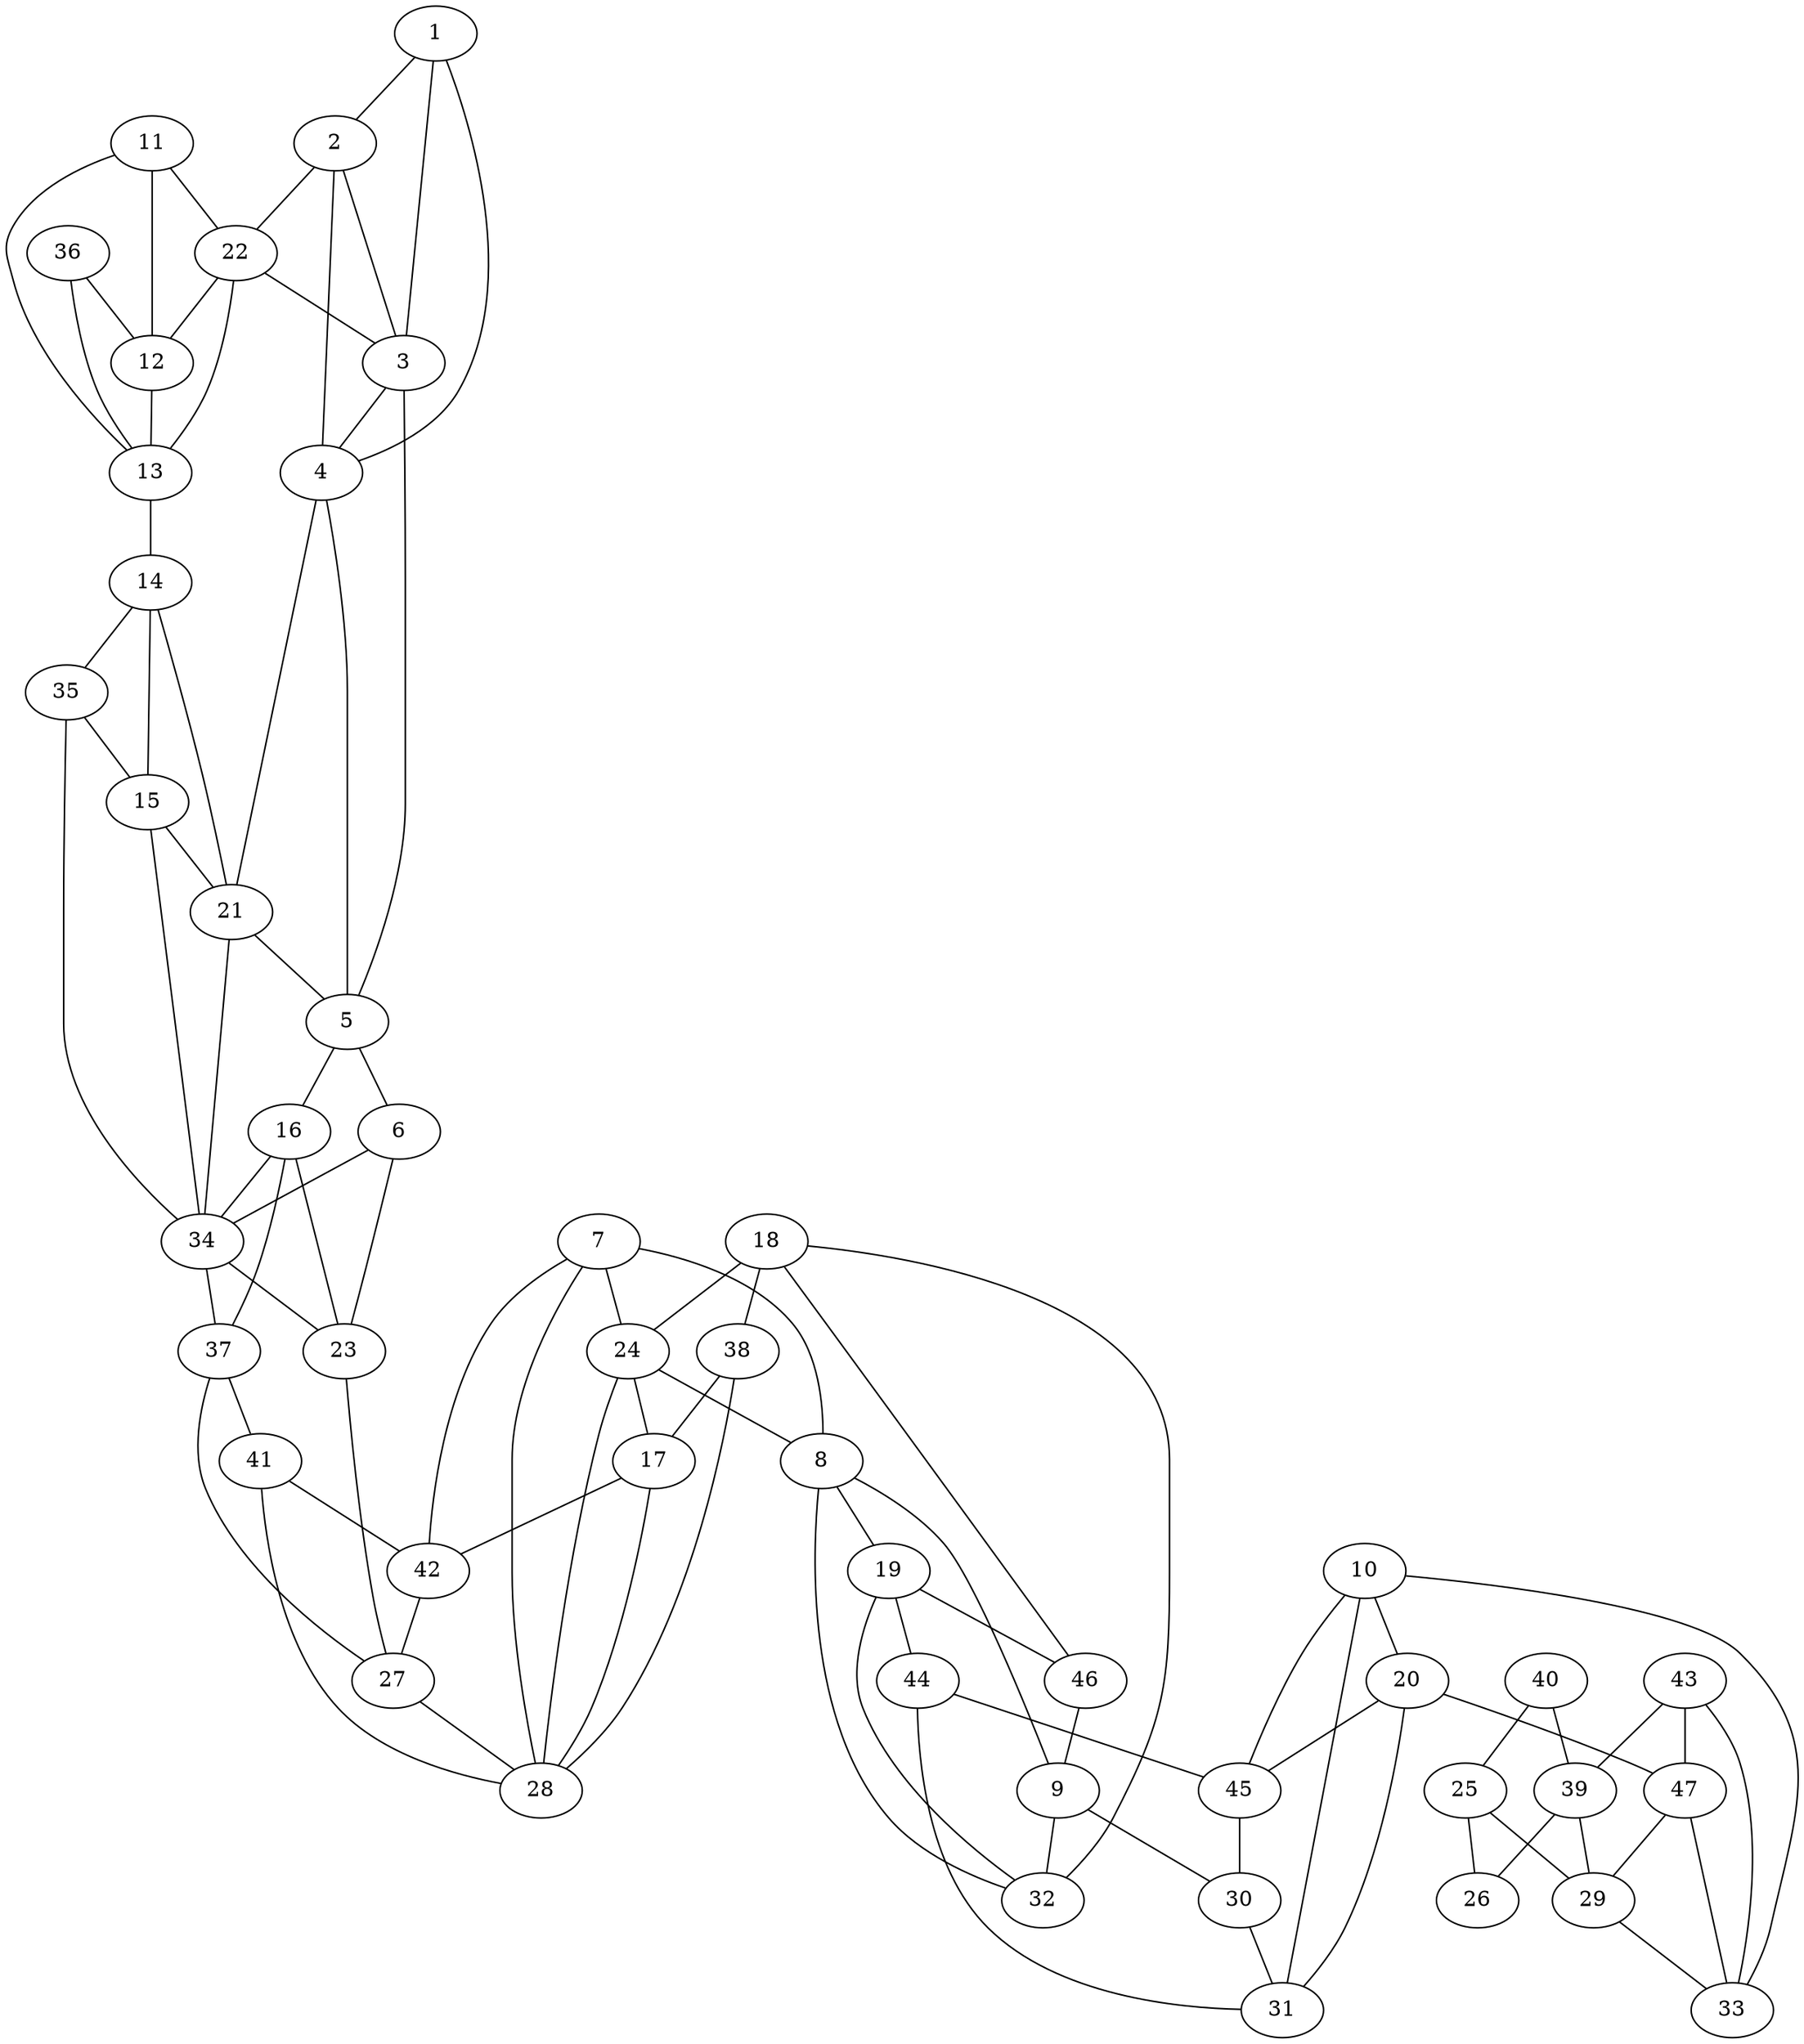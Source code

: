 graph pdb1m0s {
	1	 [aaLength=14,
		sequence=NQLEMKKLAAQAAL,
		type=0];
	2	 [aaLength=3,
		sequence=QYV,
		type=0];
	1 -- 2	 [distance0="19.21825",
		frequency=1,
		type0=1];
	3	 [aaLength=13,
		sequence=GSTVNCFIEALGT,
		type=0];
	1 -- 3	 [distance0="27.67592",
		frequency=1,
		type0=2];
	4	 [aaLength=5,
		sequence=IKDKI,
		type=0];
	1 -- 4	 [distance0="40.53814",
		frequency=1,
		type0=3];
	2 -- 3	 [distance0="17.26349",
		frequency=1,
		type0=1];
	2 -- 4	 [distance0="27.94897",
		frequency=1,
		type0=3];
	22	 [aaLength=4,
		sequence=IVGV,
		type=1];
	2 -- 22	 [distance0="4.0",
		frequency=1,
		type0=4];
	3 -- 4	 [distance0="13.05222",
		distance1="0.0",
		frequency=2,
		type0=1,
		type1=5];
	5	 [aaLength=11,
		sequence=SKESEELLRKQ,
		type=0];
	3 -- 5	 [distance0="27.45382",
		frequency=1,
		type0=3];
	21	 [aaLength=4,
		sequence=GAVA,
		type=1];
	4 -- 21	 [distance0="1.0",
		frequency=1,
		type0=4];
	5 -- 4	 [distance0="17.71617",
		frequency=1,
		type0=1];
	6	 [aaLength=5,
		sequence=NANDV,
		type=0];
	5 -- 6	 [distance0="23.9697",
		distance1="5.0",
		frequency=2,
		type0=2,
		type1=4];
	16	 [aaLength=5,
		sequence=NANDV,
		type=0];
	5 -- 16	 [distance0="27.0875",
		frequency=1,
		type0=3];
	23	 [aaLength=6,
		sequence=LDIYVD,
		type=1];
	6 -- 23	 [distance0="16.68522",
		distance1="2.0",
		frequency=2,
		type0=3,
		type1=4];
	34	 [aaLength=2,
		sequence=VF,
		type=1];
	6 -- 34	 [distance0="15.27732",
		frequency=1,
		type0=1];
	7	 [aaLength=11,
		sequence=ALTREKIVAAL,
		type=0];
	24	 [aaLength=9,
		sequence=AKKFICIVD,
		type=1];
	7 -- 24	 [distance0="0.0",
		frequency=1,
		type0=5];
	28	 [aaLength=2,
		sequence=MI,
		type=1];
	7 -- 28	 [distance0="21.95024",
		frequency=1,
		type0=2];
	42	 [aaLength=2,
		sequence=MI,
		type=1];
	7 -- 42	 [distance0="21.95024",
		frequency=1,
		type0=3];
	8	 [aaLength=3,
		sequence=SKQ,
		type=0];
	8 -- 7	 [distance0="26.41009",
		frequency=1,
		type0=1];
	9	 [aaLength=12,
		sequence=ARSQVGRKLAAL,
		type=0];
	8 -- 9	 [distance0="31.88495",
		frequency=1,
		type0=2];
	19	 [aaLength=12,
		sequence=ARSQVGRKLAAL,
		type=0];
	8 -- 19	 [distance0="35.07597",
		frequency=1,
		type0=3];
	32	 [aaLength=5,
		sequence=LPVEV,
		type=1];
	8 -- 32	 [distance0="9.0",
		frequency=1,
		type0=4];
	30	 [aaLength=4,
		sequence=SPEY,
		type=1];
	9 -- 30	 [distance0="2.0",
		frequency=1,
		type0=4];
	9 -- 32	 [distance0="14.71854",
		frequency=1,
		type0=2];
	10	 [aaLength=11,
		sequence=NPVEIEKELNN,
		type=0];
	20	 [aaLength=11,
		sequence=NPVEIEKELNN,
		type=0];
	10 -- 20	 [distance0="14.49855",
		frequency=1,
		type0=1];
	31	 [aaLength=6,
		sequence=VILDVH,
		type=1];
	10 -- 31	 [distance0="23.00524",
		frequency=1,
		type0=2];
	33	 [aaLength=4,
		sequence=VVTN,
		type=1];
	10 -- 33	 [distance0="3.0",
		frequency=1,
		type0=4];
	45	 [aaLength=6,
		sequence=VILDVH,
		type=1];
	10 -- 45	 [distance0="23.00524",
		frequency=1,
		type0=3];
	11	 [aaLength=14,
		sequence=NQLEMKKLAAQAAL,
		type=0];
	13	 [aaLength=13,
		sequence=GSTVNCFIEALGT,
		type=0];
	11 -- 13	 [distance0="27.82764",
		frequency=1,
		type0=2];
	12	 [aaLength=3,
		sequence=QYV,
		type=0];
	11 -- 12	 [distance0="15.41256",
		distance1="0.0",
		frequency=2,
		type0=1,
		type1=5];
	11 -- 22	 [distance0="31.01986",
		frequency=1,
		type0=3];
	12 -- 13	 [distance0="13.66445",
		frequency=1,
		type0=1];
	14	 [aaLength=5,
		sequence=IKDKI,
		type=0];
	13 -- 14	 [distance0="17.17942",
		distance1="0.0",
		frequency=2,
		type0=2,
		type1=5];
	13 -- 22	 [distance0="18.59528",
		frequency=1,
		type0=3];
	15	 [aaLength=11,
		sequence=SKESEELLRKQ,
		type=0];
	14 -- 15	 [distance0="14.21732",
		frequency=1,
		type0=1];
	14 -- 21	 [distance0="24.15694",
		frequency=1,
		type0=3];
	35	 [aaLength=4,
		sequence=GAVA,
		type=1];
	14 -- 35	 [distance0="1.0",
		frequency=1,
		type0=4];
	15 -- 21	 [distance0="17.29444",
		frequency=1,
		type0=2];
	15 -- 34	 [distance0="3.0",
		frequency=1,
		type0=4];
	16 -- 23	 [distance0="12.33056",
		frequency=1,
		type0=2];
	16 -- 34	 [distance0="10.34614",
		frequency=1,
		type0=1];
	37	 [aaLength=6,
		sequence=LDIYVD,
		type=1];
	16 -- 37	 [distance0="12.33056",
		distance1="2.0",
		frequency=2,
		type0=3,
		type1=4];
	17	 [aaLength=11,
		sequence=ALTREKIVAAL,
		type=0];
	17 -- 28	 [distance0="7.443336",
		frequency=1,
		type0=1];
	17 -- 42	 [distance0="7.443336",
		frequency=1,
		type0=2];
	18	 [aaLength=3,
		sequence=SKQ,
		type=0];
	18 -- 24	 [distance0="21.28929",
		frequency=1,
		type0=1];
	18 -- 32	 [distance0="22.29874",
		frequency=1,
		type0=3];
	38	 [aaLength=9,
		sequence=AKKFICIVD,
		type=1];
	18 -- 38	 [distance0="21.28929",
		frequency=1,
		type0=2];
	46	 [aaLength=5,
		sequence=LPVEV,
		type=1];
	18 -- 46	 [distance0="9.0",
		frequency=1,
		type0=4];
	19 -- 32	 [distance0="15.18466",
		frequency=1,
		type0=2];
	44	 [aaLength=4,
		sequence=SPEY,
		type=1];
	19 -- 44	 [distance0="2.0",
		frequency=1,
		type0=4];
	19 -- 46	 [distance0="15.18466",
		frequency=1,
		type0=3];
	20 -- 31	 [distance0="17.81715",
		frequency=1,
		type0=2];
	20 -- 45	 [distance0="17.81715",
		frequency=1,
		type0=3];
	47	 [aaLength=4,
		sequence=VVTN,
		type=1];
	20 -- 47	 [distance0="3.0",
		frequency=1,
		type0=4];
	21 -- 5	 [distance0="1.0",
		frequency=1,
		type0=4];
	21 -- 34	 [distance0="19.0",
		frequency=1,
		type0=3];
	22 -- 3	 [distance0="2.0",
		frequency=1,
		type0=4];
	22 -- 12	 [distance0="17.83535",
		frequency=1,
		type0=2];
	27	 [aaLength=2,
		sequence=EI,
		type=1];
	23 -- 27	 [distance0="9.0",
		distance1="3.0",
		frequency=2,
		type0=2,
		type1=4];
	24 -- 8	 [distance0="1.0",
		frequency=1,
		type0=4];
	24 -- 17	 [distance0="11.2873",
		frequency=1,
		type0=2];
	24 -- 28	 [distance0="18.0",
		frequency=1,
		type0=3];
	25	 [aaLength=6,
		sequence=VVIVGT,
		type=1];
	26	 [aaLength=5,
		sequence=GAKVI,
		type=1];
	25 -- 26	 [distance0="8.0",
		distance1="2.0",
		frequency=2,
		type0=2,
		type1=4];
	29	 [aaLength=2,
		sequence=IF,
		type=1];
	25 -- 29	 [distance0="8.0",
		frequency=1,
		type0=3];
	27 -- 28	 [distance0="7.0",
		distance1="5.0",
		frequency=2,
		type0=2,
		type1=4];
	29 -- 33	 [distance0="5.0",
		frequency=1,
		type0=2];
	30 -- 31	 [distance0="14.0",
		distance1="10.0",
		frequency=2,
		type0=2,
		type1=4];
	33 -- 47	 [distance0="0.0",
		frequency=1,
		type0=1];
	34 -- 23	 [distance0="9.0",
		frequency=1,
		type0=1];
	34 -- 37	 [distance0="9.0",
		frequency=1,
		type0=2];
	35 -- 15	 [distance0="17.29444",
		distance1="1.0",
		frequency=2,
		type0=2,
		type1=4];
	35 -- 34	 [distance0="19.0",
		frequency=1,
		type0=3];
	36	 [aaLength=4,
		sequence=IVGV,
		type=1];
	36 -- 13	 [distance0="18.59528",
		distance1="2.0",
		frequency=2,
		type0=3,
		type1=4];
	36 -- 12	 [distance0="17.83535",
		frequency=1,
		type0=2];
	37 -- 27	 [distance0="9.0",
		frequency=1,
		type0=2];
	41	 [aaLength=2,
		sequence=EI,
		type=1];
	37 -- 41	 [distance0="3.0",
		frequency=1,
		type0=4];
	38 -- 17	 [distance0="11.2873",
		frequency=1,
		type0=2];
	38 -- 28	 [distance0="18.0",
		frequency=1,
		type0=3];
	39	 [aaLength=6,
		sequence=VVIVGT,
		type=1];
	39 -- 26	 [distance0="8.0",
		frequency=1,
		type0=2];
	39 -- 29	 [distance0="8.0",
		frequency=1,
		type0=3];
	40	 [aaLength=5,
		sequence=GAKVI,
		type=1];
	40 -- 25	 [distance0="8.0",
		frequency=1,
		type0=2];
	40 -- 39	 [distance0="8.0",
		frequency=1,
		type0=3];
	41 -- 28	 [distance0="7.0",
		frequency=1,
		type0=2];
	41 -- 42	 [distance0="7.0",
		distance1="5.0",
		frequency=2,
		type0=3,
		type1=4];
	42 -- 27	 [distance0="7.0",
		frequency=1,
		type0=2];
	43	 [aaLength=2,
		sequence=IF,
		type=1];
	43 -- 33	 [distance0="5.0",
		frequency=1,
		type0=2];
	43 -- 39	 [distance0="6.0",
		frequency=1,
		type0=4];
	43 -- 47	 [distance0="5.0",
		frequency=1,
		type0=3];
	44 -- 31	 [distance0="14.0",
		frequency=1,
		type0=2];
	44 -- 45	 [distance0="14.0",
		distance1="10.0",
		frequency=2,
		type0=3,
		type1=4];
	45 -- 30	 [distance0="14.0",
		frequency=1,
		type0=2];
	46 -- 9	 [distance0="14.71854",
		frequency=1,
		type0=2];
	47 -- 29	 [distance0="5.0",
		frequency=1,
		type0=2];
}
